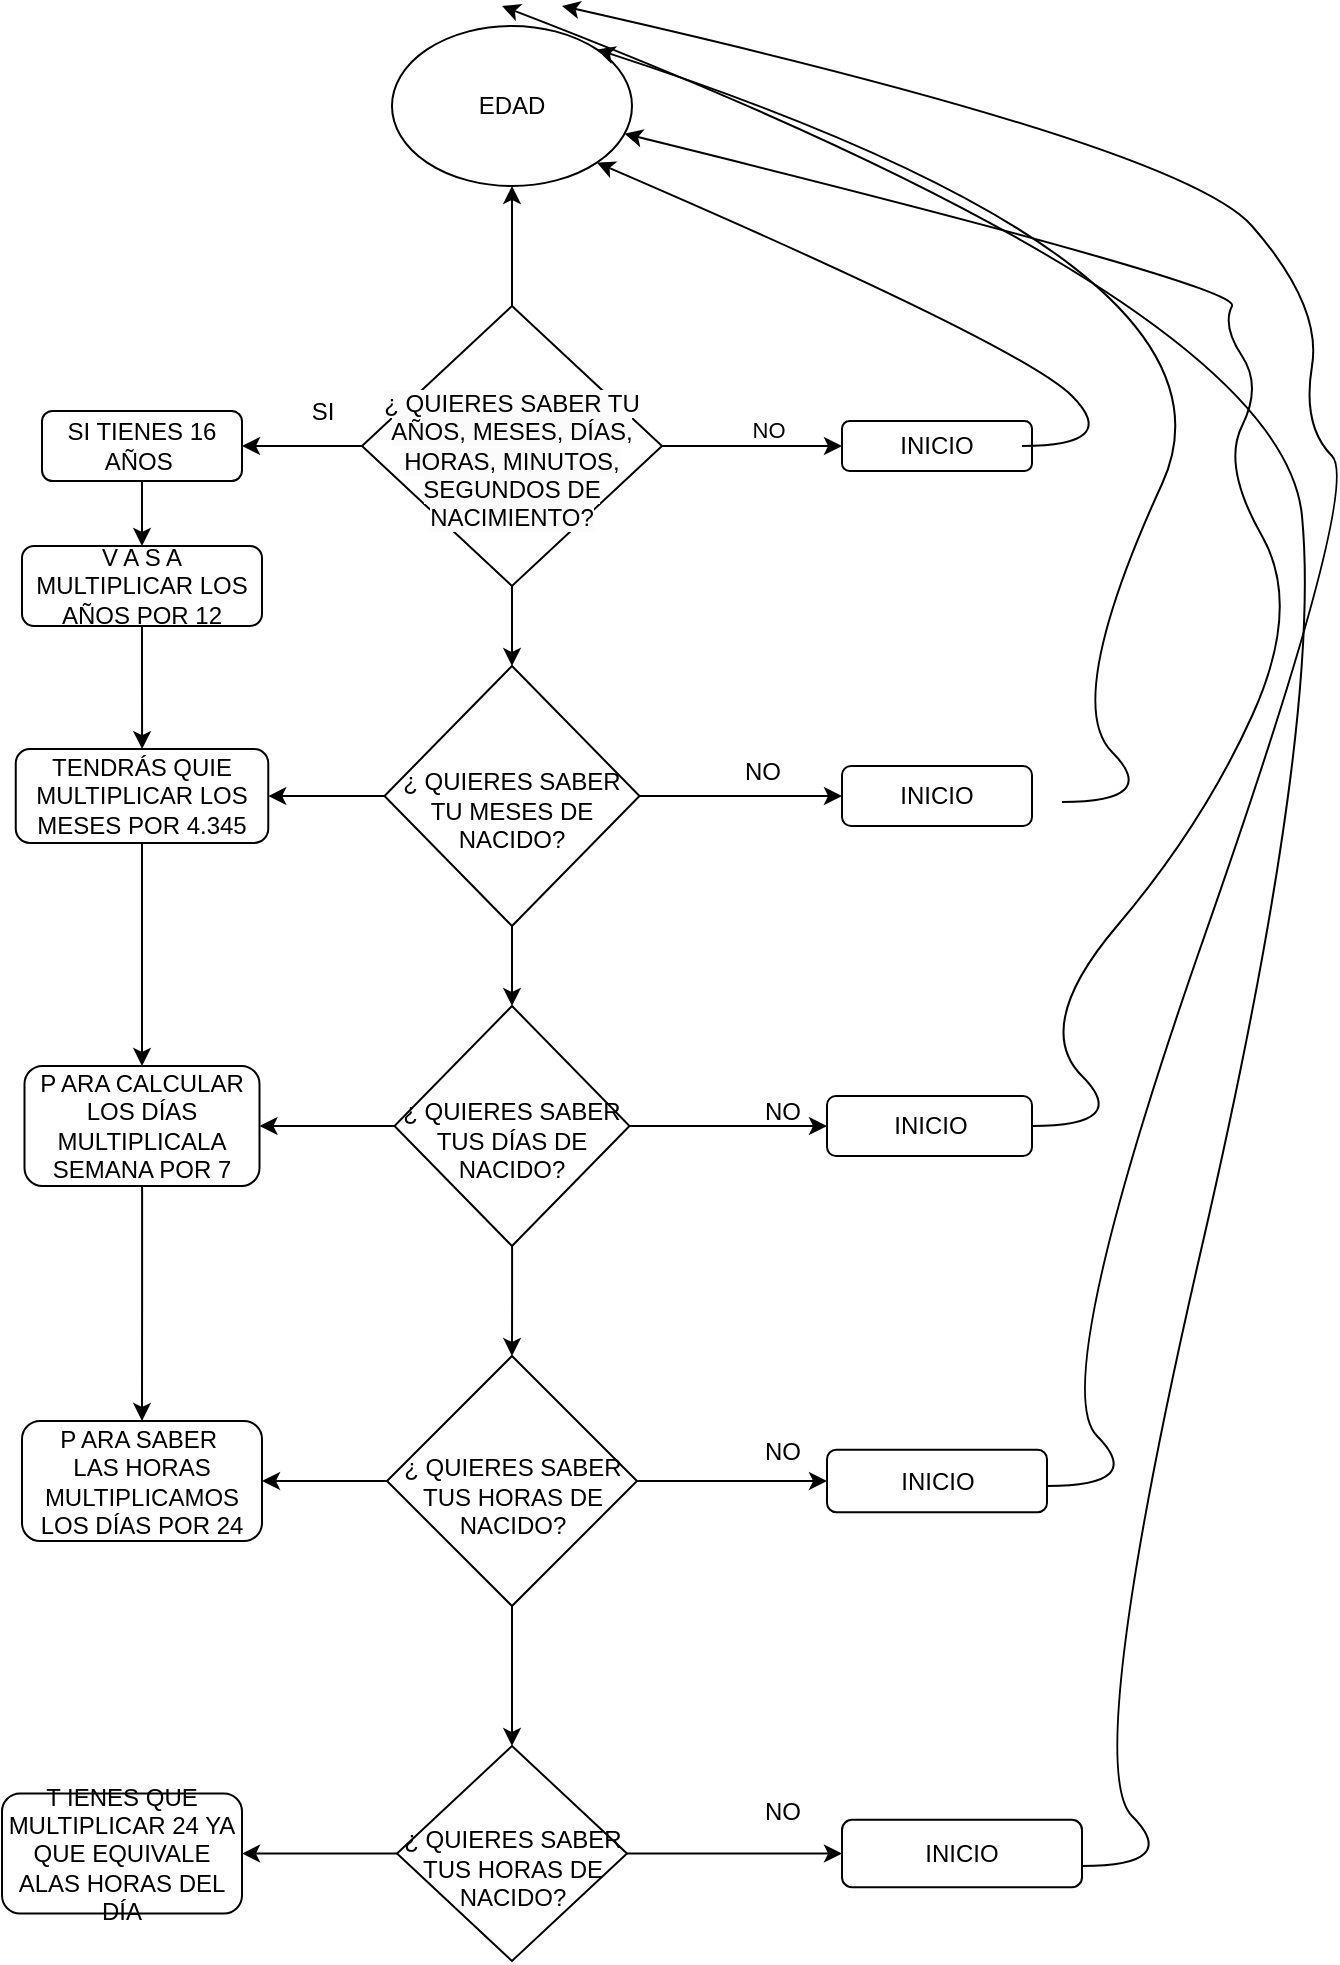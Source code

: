 <mxfile version="22.0.4" type="device">
  <diagram id="C5RBs43oDa-KdzZeNtuy" name="Page-1">
    <mxGraphModel dx="1939" dy="1684" grid="1" gridSize="10" guides="1" tooltips="1" connect="1" arrows="1" fold="1" page="1" pageScale="1" pageWidth="827" pageHeight="1169" math="0" shadow="0">
      <root>
        <mxCell id="WIyWlLk6GJQsqaUBKTNV-0" />
        <mxCell id="WIyWlLk6GJQsqaUBKTNV-1" parent="WIyWlLk6GJQsqaUBKTNV-0" />
        <mxCell id="UC-qBo0WRgvxSOn6x_JI-2" value="&lt;font&gt;EDAD&lt;/font&gt;" style="ellipse;whiteSpace=wrap;html=1;" vertex="1" parent="WIyWlLk6GJQsqaUBKTNV-1">
          <mxGeometry x="175" y="-160" width="120" height="80" as="geometry" />
        </mxCell>
        <mxCell id="UC-qBo0WRgvxSOn6x_JI-5" value="" style="edgeStyle=orthogonalEdgeStyle;rounded=0;orthogonalLoop=1;jettySize=auto;html=1;" edge="1" parent="WIyWlLk6GJQsqaUBKTNV-1" source="UC-qBo0WRgvxSOn6x_JI-4" target="UC-qBo0WRgvxSOn6x_JI-2">
          <mxGeometry relative="1" as="geometry" />
        </mxCell>
        <mxCell id="UC-qBo0WRgvxSOn6x_JI-9" value="" style="edgeStyle=orthogonalEdgeStyle;rounded=0;orthogonalLoop=1;jettySize=auto;html=1;" edge="1" parent="WIyWlLk6GJQsqaUBKTNV-1" source="UC-qBo0WRgvxSOn6x_JI-4" target="UC-qBo0WRgvxSOn6x_JI-8">
          <mxGeometry relative="1" as="geometry" />
        </mxCell>
        <mxCell id="UC-qBo0WRgvxSOn6x_JI-10" value="NO" style="edgeLabel;html=1;align=center;verticalAlign=middle;resizable=0;points=[];" vertex="1" connectable="0" parent="UC-qBo0WRgvxSOn6x_JI-9">
          <mxGeometry x="0.18" y="8" relative="1" as="geometry">
            <mxPoint as="offset" />
          </mxGeometry>
        </mxCell>
        <mxCell id="UC-qBo0WRgvxSOn6x_JI-12" value="" style="edgeStyle=orthogonalEdgeStyle;rounded=0;orthogonalLoop=1;jettySize=auto;html=1;" edge="1" parent="WIyWlLk6GJQsqaUBKTNV-1" source="UC-qBo0WRgvxSOn6x_JI-4" target="UC-qBo0WRgvxSOn6x_JI-11">
          <mxGeometry relative="1" as="geometry" />
        </mxCell>
        <mxCell id="UC-qBo0WRgvxSOn6x_JI-16" style="edgeStyle=orthogonalEdgeStyle;rounded=0;orthogonalLoop=1;jettySize=auto;html=1;" edge="1" parent="WIyWlLk6GJQsqaUBKTNV-1" source="UC-qBo0WRgvxSOn6x_JI-4">
          <mxGeometry relative="1" as="geometry">
            <mxPoint x="235" y="160" as="targetPoint" />
          </mxGeometry>
        </mxCell>
        <mxCell id="UC-qBo0WRgvxSOn6x_JI-4" value="&lt;br&gt;&lt;span style=&quot;color: rgb(0, 0, 0); font-family: Helvetica; font-size: 12px; font-style: normal; font-variant-ligatures: normal; font-variant-caps: normal; font-weight: 400; letter-spacing: normal; orphans: 2; text-align: center; text-indent: 0px; text-transform: none; widows: 2; word-spacing: 0px; -webkit-text-stroke-width: 0px; background-color: rgb(251, 251, 251); text-decoration-thickness: initial; text-decoration-style: initial; text-decoration-color: initial; float: none; display: inline !important;&quot;&gt;¿ QUIERES SABER TU AÑOS, MESES, DÍAS, HORAS, MINUTOS, SEGUNDOS DE NACIMIENTO?&lt;/span&gt;" style="rhombus;whiteSpace=wrap;html=1;" vertex="1" parent="WIyWlLk6GJQsqaUBKTNV-1">
          <mxGeometry x="160" y="-20" width="150" height="140" as="geometry" />
        </mxCell>
        <mxCell id="UC-qBo0WRgvxSOn6x_JI-8" value="INICIO" style="rounded=1;whiteSpace=wrap;html=1;" vertex="1" parent="WIyWlLk6GJQsqaUBKTNV-1">
          <mxGeometry x="400" y="37.5" width="95" height="25" as="geometry" />
        </mxCell>
        <mxCell id="UC-qBo0WRgvxSOn6x_JI-15" value="" style="edgeStyle=orthogonalEdgeStyle;rounded=0;orthogonalLoop=1;jettySize=auto;html=1;" edge="1" parent="WIyWlLk6GJQsqaUBKTNV-1" source="UC-qBo0WRgvxSOn6x_JI-11" target="UC-qBo0WRgvxSOn6x_JI-14">
          <mxGeometry relative="1" as="geometry" />
        </mxCell>
        <mxCell id="UC-qBo0WRgvxSOn6x_JI-11" value="SI TIENES 16 AÑOS&amp;nbsp;" style="rounded=1;whiteSpace=wrap;html=1;" vertex="1" parent="WIyWlLk6GJQsqaUBKTNV-1">
          <mxGeometry y="32.5" width="100" height="35" as="geometry" />
        </mxCell>
        <mxCell id="UC-qBo0WRgvxSOn6x_JI-13" value="SI" style="text;html=1;align=center;verticalAlign=middle;resizable=0;points=[];autosize=1;strokeColor=none;fillColor=none;" vertex="1" parent="WIyWlLk6GJQsqaUBKTNV-1">
          <mxGeometry x="125" y="18" width="30" height="30" as="geometry" />
        </mxCell>
        <mxCell id="UC-qBo0WRgvxSOn6x_JI-34" value="" style="edgeStyle=orthogonalEdgeStyle;rounded=0;orthogonalLoop=1;jettySize=auto;html=1;" edge="1" parent="WIyWlLk6GJQsqaUBKTNV-1" source="UC-qBo0WRgvxSOn6x_JI-14" target="UC-qBo0WRgvxSOn6x_JI-24">
          <mxGeometry relative="1" as="geometry" />
        </mxCell>
        <mxCell id="UC-qBo0WRgvxSOn6x_JI-14" value="V A S A MULTIPLICAR LOS AÑOS POR 12" style="rounded=1;whiteSpace=wrap;html=1;" vertex="1" parent="WIyWlLk6GJQsqaUBKTNV-1">
          <mxGeometry x="-10" y="100" width="120" height="40" as="geometry" />
        </mxCell>
        <mxCell id="UC-qBo0WRgvxSOn6x_JI-20" value="" style="edgeStyle=orthogonalEdgeStyle;rounded=0;orthogonalLoop=1;jettySize=auto;html=1;" edge="1" parent="WIyWlLk6GJQsqaUBKTNV-1" source="UC-qBo0WRgvxSOn6x_JI-17" target="UC-qBo0WRgvxSOn6x_JI-19">
          <mxGeometry relative="1" as="geometry" />
        </mxCell>
        <mxCell id="UC-qBo0WRgvxSOn6x_JI-25" value="" style="edgeStyle=orthogonalEdgeStyle;rounded=0;orthogonalLoop=1;jettySize=auto;html=1;" edge="1" parent="WIyWlLk6GJQsqaUBKTNV-1" source="UC-qBo0WRgvxSOn6x_JI-17" target="UC-qBo0WRgvxSOn6x_JI-24">
          <mxGeometry relative="1" as="geometry" />
        </mxCell>
        <mxCell id="UC-qBo0WRgvxSOn6x_JI-27" value="" style="edgeStyle=orthogonalEdgeStyle;rounded=0;orthogonalLoop=1;jettySize=auto;html=1;" edge="1" parent="WIyWlLk6GJQsqaUBKTNV-1" source="UC-qBo0WRgvxSOn6x_JI-17" target="UC-qBo0WRgvxSOn6x_JI-26">
          <mxGeometry relative="1" as="geometry" />
        </mxCell>
        <mxCell id="UC-qBo0WRgvxSOn6x_JI-17" value="&lt;br style=&quot;border-color: var(--border-color);&quot;&gt;&lt;font&gt;¿ QUIERES SABER TU MESES DE NACIDO?&lt;/font&gt;" style="rhombus;whiteSpace=wrap;html=1;" vertex="1" parent="WIyWlLk6GJQsqaUBKTNV-1">
          <mxGeometry x="171.25" y="160" width="127.5" height="130" as="geometry" />
        </mxCell>
        <mxCell id="UC-qBo0WRgvxSOn6x_JI-19" value="INICIO" style="rounded=1;whiteSpace=wrap;html=1;" vertex="1" parent="WIyWlLk6GJQsqaUBKTNV-1">
          <mxGeometry x="400" y="210" width="95" height="30" as="geometry" />
        </mxCell>
        <mxCell id="UC-qBo0WRgvxSOn6x_JI-21" value="NO" style="text;html=1;align=center;verticalAlign=middle;resizable=0;points=[];autosize=1;strokeColor=none;fillColor=none;" vertex="1" parent="WIyWlLk6GJQsqaUBKTNV-1">
          <mxGeometry x="340" y="198" width="40" height="30" as="geometry" />
        </mxCell>
        <mxCell id="UC-qBo0WRgvxSOn6x_JI-35" value="" style="edgeStyle=orthogonalEdgeStyle;rounded=0;orthogonalLoop=1;jettySize=auto;html=1;" edge="1" parent="WIyWlLk6GJQsqaUBKTNV-1" source="UC-qBo0WRgvxSOn6x_JI-24" target="UC-qBo0WRgvxSOn6x_JI-28">
          <mxGeometry relative="1" as="geometry" />
        </mxCell>
        <mxCell id="UC-qBo0WRgvxSOn6x_JI-24" value="TENDRÁS QUIE MULTIPLICAR LOS MESES POR 4.345" style="rounded=1;whiteSpace=wrap;html=1;" vertex="1" parent="WIyWlLk6GJQsqaUBKTNV-1">
          <mxGeometry x="-13.12" y="201.56" width="126.25" height="46.88" as="geometry" />
        </mxCell>
        <mxCell id="UC-qBo0WRgvxSOn6x_JI-29" value="" style="edgeStyle=orthogonalEdgeStyle;rounded=0;orthogonalLoop=1;jettySize=auto;html=1;" edge="1" parent="WIyWlLk6GJQsqaUBKTNV-1" source="UC-qBo0WRgvxSOn6x_JI-26" target="UC-qBo0WRgvxSOn6x_JI-28">
          <mxGeometry relative="1" as="geometry" />
        </mxCell>
        <mxCell id="UC-qBo0WRgvxSOn6x_JI-31" value="" style="edgeStyle=orthogonalEdgeStyle;rounded=0;orthogonalLoop=1;jettySize=auto;html=1;" edge="1" parent="WIyWlLk6GJQsqaUBKTNV-1" source="UC-qBo0WRgvxSOn6x_JI-26" target="UC-qBo0WRgvxSOn6x_JI-30">
          <mxGeometry relative="1" as="geometry" />
        </mxCell>
        <mxCell id="UC-qBo0WRgvxSOn6x_JI-45" value="" style="edgeStyle=orthogonalEdgeStyle;rounded=0;orthogonalLoop=1;jettySize=auto;html=1;" edge="1" parent="WIyWlLk6GJQsqaUBKTNV-1" source="UC-qBo0WRgvxSOn6x_JI-26" target="UC-qBo0WRgvxSOn6x_JI-44">
          <mxGeometry relative="1" as="geometry" />
        </mxCell>
        <mxCell id="UC-qBo0WRgvxSOn6x_JI-26" value="&lt;br style=&quot;border-color: var(--border-color);&quot;&gt;&lt;font style=&quot;border-color: var(--border-color);&quot;&gt;¿ QUIERES SABER TUS DÍAS DE NACIDO?&lt;/font&gt;" style="rhombus;whiteSpace=wrap;html=1;" vertex="1" parent="WIyWlLk6GJQsqaUBKTNV-1">
          <mxGeometry x="176.25" y="330" width="117.5" height="120" as="geometry" />
        </mxCell>
        <mxCell id="UC-qBo0WRgvxSOn6x_JI-36" value="" style="edgeStyle=orthogonalEdgeStyle;rounded=0;orthogonalLoop=1;jettySize=auto;html=1;" edge="1" parent="WIyWlLk6GJQsqaUBKTNV-1" source="UC-qBo0WRgvxSOn6x_JI-28" target="UC-qBo0WRgvxSOn6x_JI-32">
          <mxGeometry relative="1" as="geometry" />
        </mxCell>
        <mxCell id="UC-qBo0WRgvxSOn6x_JI-28" value="P ARA CALCULAR&lt;br&gt;&lt;font&gt;LOS DÍAS MULTIPLICALA SEMANA POR 7&lt;/font&gt;" style="rounded=1;whiteSpace=wrap;html=1;" vertex="1" parent="WIyWlLk6GJQsqaUBKTNV-1">
          <mxGeometry x="-8.75" y="360" width="117.5" height="60" as="geometry" />
        </mxCell>
        <mxCell id="UC-qBo0WRgvxSOn6x_JI-33" value="" style="edgeStyle=orthogonalEdgeStyle;rounded=0;orthogonalLoop=1;jettySize=auto;html=1;" edge="1" parent="WIyWlLk6GJQsqaUBKTNV-1" source="UC-qBo0WRgvxSOn6x_JI-30" target="UC-qBo0WRgvxSOn6x_JI-32">
          <mxGeometry relative="1" as="geometry" />
        </mxCell>
        <mxCell id="UC-qBo0WRgvxSOn6x_JI-38" value="" style="edgeStyle=orthogonalEdgeStyle;rounded=0;orthogonalLoop=1;jettySize=auto;html=1;" edge="1" parent="WIyWlLk6GJQsqaUBKTNV-1" source="UC-qBo0WRgvxSOn6x_JI-30" target="UC-qBo0WRgvxSOn6x_JI-37">
          <mxGeometry relative="1" as="geometry" />
        </mxCell>
        <mxCell id="UC-qBo0WRgvxSOn6x_JI-47" value="" style="edgeStyle=orthogonalEdgeStyle;rounded=0;orthogonalLoop=1;jettySize=auto;html=1;" edge="1" parent="WIyWlLk6GJQsqaUBKTNV-1" source="UC-qBo0WRgvxSOn6x_JI-30" target="UC-qBo0WRgvxSOn6x_JI-46">
          <mxGeometry relative="1" as="geometry" />
        </mxCell>
        <mxCell id="UC-qBo0WRgvxSOn6x_JI-30" value="&lt;br style=&quot;border-color: var(--border-color);&quot;&gt;&lt;font style=&quot;border-color: var(--border-color);&quot;&gt;¿ QUIERES SABER TUS HORAS DE NACIDO?&lt;/font&gt;" style="rhombus;whiteSpace=wrap;html=1;" vertex="1" parent="WIyWlLk6GJQsqaUBKTNV-1">
          <mxGeometry x="172.5" y="505" width="125" height="125" as="geometry" />
        </mxCell>
        <mxCell id="UC-qBo0WRgvxSOn6x_JI-32" value="P ARA SABER&amp;nbsp;&lt;br&gt;&lt;font&gt;LAS HORAS MULTIPLICAMOS&lt;br&gt;&lt;/font&gt;&lt;font&gt;LOS DÍAS POR 24&lt;/font&gt;" style="rounded=1;whiteSpace=wrap;html=1;" vertex="1" parent="WIyWlLk6GJQsqaUBKTNV-1">
          <mxGeometry x="-10" y="537.5" width="120" height="60" as="geometry" />
        </mxCell>
        <mxCell id="UC-qBo0WRgvxSOn6x_JI-40" value="" style="edgeStyle=orthogonalEdgeStyle;rounded=0;orthogonalLoop=1;jettySize=auto;html=1;" edge="1" parent="WIyWlLk6GJQsqaUBKTNV-1" source="UC-qBo0WRgvxSOn6x_JI-37" target="UC-qBo0WRgvxSOn6x_JI-39">
          <mxGeometry relative="1" as="geometry" />
        </mxCell>
        <mxCell id="UC-qBo0WRgvxSOn6x_JI-49" value="" style="edgeStyle=orthogonalEdgeStyle;rounded=0;orthogonalLoop=1;jettySize=auto;html=1;" edge="1" parent="WIyWlLk6GJQsqaUBKTNV-1" source="UC-qBo0WRgvxSOn6x_JI-37" target="UC-qBo0WRgvxSOn6x_JI-48">
          <mxGeometry relative="1" as="geometry" />
        </mxCell>
        <mxCell id="UC-qBo0WRgvxSOn6x_JI-37" value="&lt;br style=&quot;border-color: var(--border-color);&quot;&gt;&lt;font style=&quot;border-color: var(--border-color);&quot;&gt;¿ QUIERES SABER TUS HORAS DE NACIDO?&lt;/font&gt;" style="rhombus;whiteSpace=wrap;html=1;" vertex="1" parent="WIyWlLk6GJQsqaUBKTNV-1">
          <mxGeometry x="177.5" y="700" width="115" height="107.5" as="geometry" />
        </mxCell>
        <mxCell id="UC-qBo0WRgvxSOn6x_JI-39" value="T IENES QUE MULTIPLICAR 24 YA QUE EQUIVALE ALAS HORAS DEL DÍA" style="rounded=1;whiteSpace=wrap;html=1;" vertex="1" parent="WIyWlLk6GJQsqaUBKTNV-1">
          <mxGeometry x="-20" y="723.75" width="120" height="60" as="geometry" />
        </mxCell>
        <mxCell id="UC-qBo0WRgvxSOn6x_JI-42" value="" style="curved=1;endArrow=classic;html=1;rounded=0;entryX=1;entryY=0;entryDx=0;entryDy=0;" edge="1" parent="WIyWlLk6GJQsqaUBKTNV-1" target="UC-qBo0WRgvxSOn6x_JI-2">
          <mxGeometry width="50" height="50" relative="1" as="geometry">
            <mxPoint x="510" y="228" as="sourcePoint" />
            <mxPoint x="300" y="-110" as="targetPoint" />
            <Array as="points">
              <mxPoint x="560" y="228" />
              <mxPoint x="510" y="178" />
              <mxPoint x="610" y="-40" />
            </Array>
          </mxGeometry>
        </mxCell>
        <mxCell id="UC-qBo0WRgvxSOn6x_JI-43" value="" style="curved=1;endArrow=classic;html=1;rounded=0;entryX=1;entryY=1;entryDx=0;entryDy=0;" edge="1" parent="WIyWlLk6GJQsqaUBKTNV-1" target="UC-qBo0WRgvxSOn6x_JI-2">
          <mxGeometry width="50" height="50" relative="1" as="geometry">
            <mxPoint x="490" y="50" as="sourcePoint" />
            <mxPoint x="540" as="targetPoint" />
            <Array as="points">
              <mxPoint x="540" y="50" />
              <mxPoint x="490" />
            </Array>
          </mxGeometry>
        </mxCell>
        <mxCell id="UC-qBo0WRgvxSOn6x_JI-44" value="INICIO" style="rounded=1;whiteSpace=wrap;html=1;" vertex="1" parent="WIyWlLk6GJQsqaUBKTNV-1">
          <mxGeometry x="392.5" y="375" width="102.5" height="30" as="geometry" />
        </mxCell>
        <mxCell id="UC-qBo0WRgvxSOn6x_JI-46" value="INICIO" style="rounded=1;whiteSpace=wrap;html=1;" vertex="1" parent="WIyWlLk6GJQsqaUBKTNV-1">
          <mxGeometry x="392.5" y="551.88" width="110" height="31.25" as="geometry" />
        </mxCell>
        <mxCell id="UC-qBo0WRgvxSOn6x_JI-48" value="INICIO" style="rounded=1;whiteSpace=wrap;html=1;" vertex="1" parent="WIyWlLk6GJQsqaUBKTNV-1">
          <mxGeometry x="400" y="736.88" width="120" height="33.75" as="geometry" />
        </mxCell>
        <mxCell id="UC-qBo0WRgvxSOn6x_JI-50" value="" style="curved=1;endArrow=classic;html=1;rounded=0;" edge="1" parent="WIyWlLk6GJQsqaUBKTNV-1" target="UC-qBo0WRgvxSOn6x_JI-2">
          <mxGeometry width="50" height="50" relative="1" as="geometry">
            <mxPoint x="495" y="390" as="sourcePoint" />
            <mxPoint x="460" y="-170" as="targetPoint" />
            <Array as="points">
              <mxPoint x="545" y="390" />
              <mxPoint x="495" y="340" />
              <mxPoint x="580" y="240" />
              <mxPoint x="630" y="130" />
              <mxPoint x="590" y="60" />
              <mxPoint x="610" y="20" />
              <mxPoint x="590" y="-10" />
              <mxPoint x="600" y="-30" />
            </Array>
          </mxGeometry>
        </mxCell>
        <mxCell id="UC-qBo0WRgvxSOn6x_JI-51" value="" style="curved=1;endArrow=classic;html=1;rounded=0;" edge="1" parent="WIyWlLk6GJQsqaUBKTNV-1">
          <mxGeometry width="50" height="50" relative="1" as="geometry">
            <mxPoint x="502.5" y="570" as="sourcePoint" />
            <mxPoint x="260" y="-170" as="targetPoint" />
            <Array as="points">
              <mxPoint x="552.5" y="570" />
              <mxPoint x="502.5" y="520" />
              <mxPoint x="660" y="70" />
              <mxPoint x="630" y="40" />
              <mxPoint x="640" y="-20" />
              <mxPoint x="570" y="-100" />
            </Array>
          </mxGeometry>
        </mxCell>
        <mxCell id="UC-qBo0WRgvxSOn6x_JI-53" value="" style="curved=1;endArrow=classic;html=1;rounded=0;" edge="1" parent="WIyWlLk6GJQsqaUBKTNV-1">
          <mxGeometry width="50" height="50" relative="1" as="geometry">
            <mxPoint x="520" y="760" as="sourcePoint" />
            <mxPoint x="230" y="-170" as="targetPoint" />
            <Array as="points">
              <mxPoint x="570" y="760" />
              <mxPoint x="520" y="710" />
              <mxPoint x="640" y="190" />
              <mxPoint x="620" y="-20" />
            </Array>
          </mxGeometry>
        </mxCell>
        <mxCell id="UC-qBo0WRgvxSOn6x_JI-54" value="NO" style="text;html=1;align=center;verticalAlign=middle;resizable=0;points=[];autosize=1;strokeColor=none;fillColor=none;" vertex="1" parent="WIyWlLk6GJQsqaUBKTNV-1">
          <mxGeometry x="350" y="368" width="40" height="30" as="geometry" />
        </mxCell>
        <mxCell id="UC-qBo0WRgvxSOn6x_JI-55" value="NO" style="text;html=1;align=center;verticalAlign=middle;resizable=0;points=[];autosize=1;strokeColor=none;fillColor=none;" vertex="1" parent="WIyWlLk6GJQsqaUBKTNV-1">
          <mxGeometry x="350" y="538" width="40" height="30" as="geometry" />
        </mxCell>
        <mxCell id="UC-qBo0WRgvxSOn6x_JI-56" value="NO" style="text;html=1;align=center;verticalAlign=middle;resizable=0;points=[];autosize=1;strokeColor=none;fillColor=none;" vertex="1" parent="WIyWlLk6GJQsqaUBKTNV-1">
          <mxGeometry x="350" y="718" width="40" height="30" as="geometry" />
        </mxCell>
      </root>
    </mxGraphModel>
  </diagram>
</mxfile>
